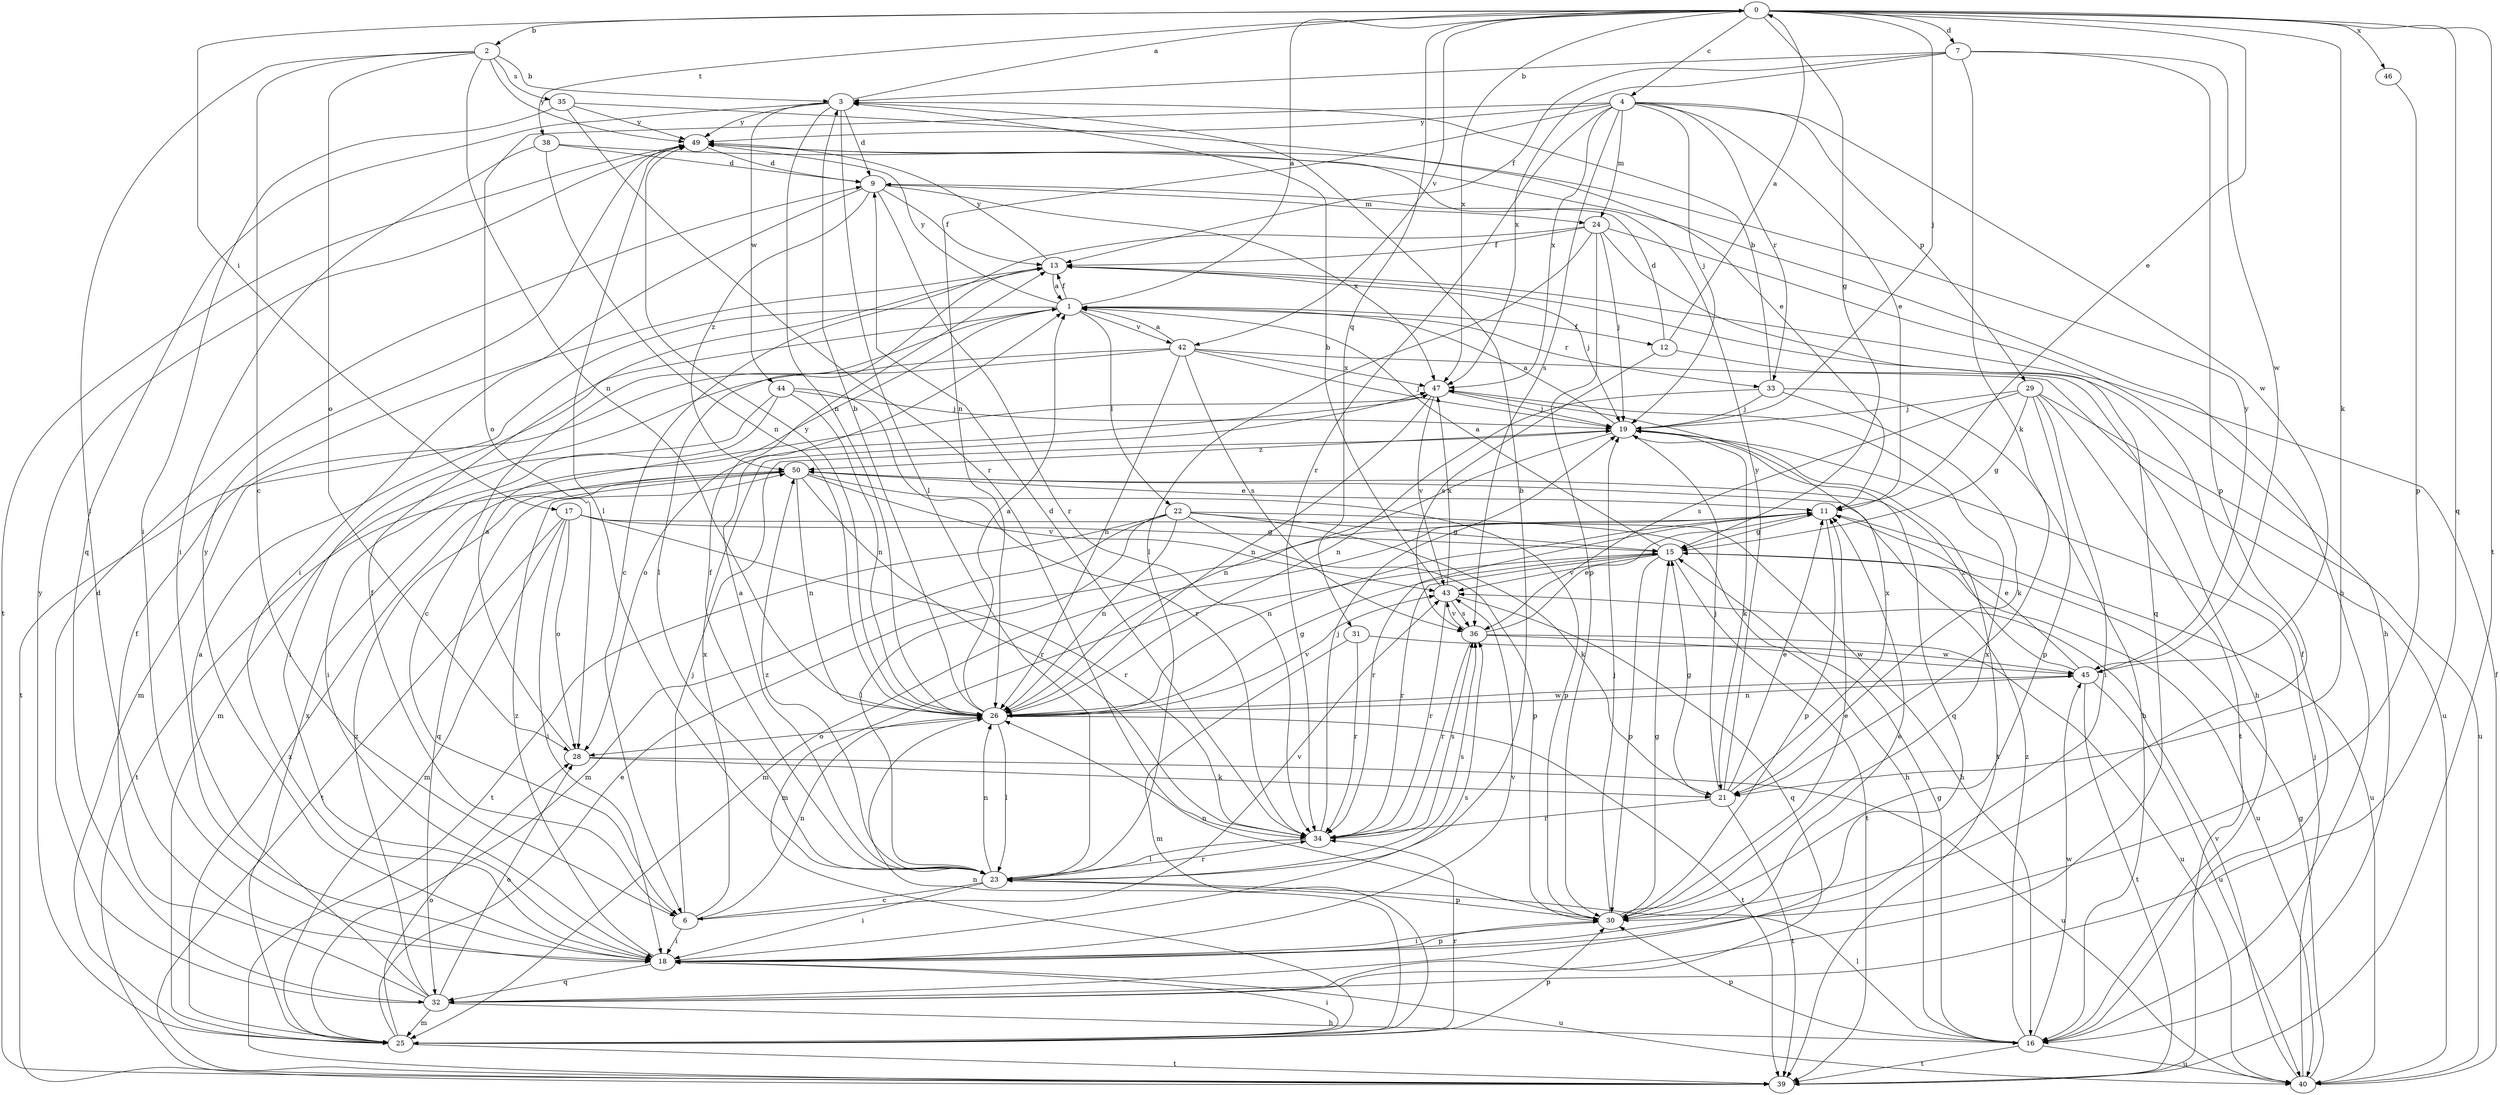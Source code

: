 strict digraph  {
0;
1;
2;
3;
4;
6;
7;
9;
11;
12;
13;
15;
16;
17;
18;
19;
21;
22;
23;
24;
25;
26;
28;
29;
30;
31;
32;
33;
34;
35;
36;
38;
39;
40;
42;
43;
44;
45;
46;
47;
49;
50;
0 -> 2  [label=b];
0 -> 4  [label=c];
0 -> 7  [label=d];
0 -> 11  [label=e];
0 -> 15  [label=g];
0 -> 17  [label=i];
0 -> 19  [label=j];
0 -> 21  [label=k];
0 -> 31  [label=q];
0 -> 32  [label=q];
0 -> 38  [label=t];
0 -> 39  [label=t];
0 -> 42  [label=v];
0 -> 46  [label=x];
0 -> 47  [label=x];
1 -> 0  [label=a];
1 -> 6  [label=c];
1 -> 12  [label=f];
1 -> 13  [label=f];
1 -> 22  [label=l];
1 -> 33  [label=r];
1 -> 39  [label=t];
1 -> 42  [label=v];
1 -> 49  [label=y];
2 -> 3  [label=b];
2 -> 6  [label=c];
2 -> 18  [label=i];
2 -> 26  [label=n];
2 -> 28  [label=o];
2 -> 35  [label=s];
2 -> 49  [label=y];
3 -> 0  [label=a];
3 -> 9  [label=d];
3 -> 23  [label=l];
3 -> 26  [label=n];
3 -> 32  [label=q];
3 -> 44  [label=w];
3 -> 49  [label=y];
4 -> 11  [label=e];
4 -> 19  [label=j];
4 -> 24  [label=m];
4 -> 26  [label=n];
4 -> 28  [label=o];
4 -> 29  [label=p];
4 -> 33  [label=r];
4 -> 34  [label=r];
4 -> 36  [label=s];
4 -> 45  [label=w];
4 -> 47  [label=x];
4 -> 49  [label=y];
6 -> 13  [label=f];
6 -> 18  [label=i];
6 -> 19  [label=j];
6 -> 26  [label=n];
6 -> 43  [label=v];
6 -> 47  [label=x];
7 -> 3  [label=b];
7 -> 13  [label=f];
7 -> 21  [label=k];
7 -> 30  [label=p];
7 -> 45  [label=w];
7 -> 47  [label=x];
9 -> 13  [label=f];
9 -> 18  [label=i];
9 -> 24  [label=m];
9 -> 34  [label=r];
9 -> 47  [label=x];
9 -> 50  [label=z];
11 -> 15  [label=g];
11 -> 25  [label=m];
11 -> 26  [label=n];
11 -> 30  [label=p];
11 -> 34  [label=r];
11 -> 40  [label=u];
12 -> 0  [label=a];
12 -> 9  [label=d];
12 -> 16  [label=h];
12 -> 36  [label=s];
13 -> 1  [label=a];
13 -> 19  [label=j];
13 -> 23  [label=l];
13 -> 49  [label=y];
15 -> 1  [label=a];
15 -> 25  [label=m];
15 -> 30  [label=p];
15 -> 34  [label=r];
15 -> 39  [label=t];
15 -> 40  [label=u];
15 -> 43  [label=v];
16 -> 13  [label=f];
16 -> 15  [label=g];
16 -> 23  [label=l];
16 -> 30  [label=p];
16 -> 39  [label=t];
16 -> 40  [label=u];
16 -> 45  [label=w];
16 -> 50  [label=z];
17 -> 15  [label=g];
17 -> 16  [label=h];
17 -> 18  [label=i];
17 -> 25  [label=m];
17 -> 28  [label=o];
17 -> 34  [label=r];
17 -> 39  [label=t];
18 -> 11  [label=e];
18 -> 30  [label=p];
18 -> 32  [label=q];
18 -> 36  [label=s];
18 -> 40  [label=u];
18 -> 43  [label=v];
18 -> 49  [label=y];
18 -> 50  [label=z];
19 -> 1  [label=a];
19 -> 21  [label=k];
19 -> 26  [label=n];
19 -> 32  [label=q];
19 -> 39  [label=t];
19 -> 50  [label=z];
21 -> 11  [label=e];
21 -> 15  [label=g];
21 -> 19  [label=j];
21 -> 34  [label=r];
21 -> 39  [label=t];
21 -> 47  [label=x];
21 -> 49  [label=y];
22 -> 15  [label=g];
22 -> 16  [label=h];
22 -> 21  [label=k];
22 -> 23  [label=l];
22 -> 25  [label=m];
22 -> 26  [label=n];
22 -> 30  [label=p];
22 -> 39  [label=t];
23 -> 1  [label=a];
23 -> 3  [label=b];
23 -> 6  [label=c];
23 -> 13  [label=f];
23 -> 18  [label=i];
23 -> 26  [label=n];
23 -> 30  [label=p];
23 -> 34  [label=r];
23 -> 36  [label=s];
23 -> 50  [label=z];
24 -> 6  [label=c];
24 -> 13  [label=f];
24 -> 16  [label=h];
24 -> 19  [label=j];
24 -> 23  [label=l];
24 -> 30  [label=p];
24 -> 32  [label=q];
25 -> 11  [label=e];
25 -> 18  [label=i];
25 -> 26  [label=n];
25 -> 28  [label=o];
25 -> 30  [label=p];
25 -> 34  [label=r];
25 -> 39  [label=t];
25 -> 47  [label=x];
25 -> 49  [label=y];
25 -> 50  [label=z];
26 -> 1  [label=a];
26 -> 3  [label=b];
26 -> 15  [label=g];
26 -> 23  [label=l];
26 -> 28  [label=o];
26 -> 39  [label=t];
26 -> 43  [label=v];
26 -> 45  [label=w];
26 -> 49  [label=y];
28 -> 1  [label=a];
28 -> 21  [label=k];
28 -> 40  [label=u];
29 -> 15  [label=g];
29 -> 18  [label=i];
29 -> 19  [label=j];
29 -> 30  [label=p];
29 -> 36  [label=s];
29 -> 39  [label=t];
29 -> 40  [label=u];
30 -> 11  [label=e];
30 -> 15  [label=g];
30 -> 18  [label=i];
30 -> 19  [label=j];
30 -> 26  [label=n];
30 -> 47  [label=x];
31 -> 25  [label=m];
31 -> 34  [label=r];
31 -> 45  [label=w];
32 -> 1  [label=a];
32 -> 9  [label=d];
32 -> 13  [label=f];
32 -> 16  [label=h];
32 -> 25  [label=m];
32 -> 28  [label=o];
32 -> 50  [label=z];
33 -> 3  [label=b];
33 -> 16  [label=h];
33 -> 19  [label=j];
33 -> 21  [label=k];
33 -> 26  [label=n];
34 -> 9  [label=d];
34 -> 19  [label=j];
34 -> 23  [label=l];
34 -> 36  [label=s];
35 -> 11  [label=e];
35 -> 18  [label=i];
35 -> 34  [label=r];
35 -> 49  [label=y];
36 -> 11  [label=e];
36 -> 34  [label=r];
36 -> 40  [label=u];
36 -> 43  [label=v];
36 -> 45  [label=w];
38 -> 9  [label=d];
38 -> 16  [label=h];
38 -> 18  [label=i];
38 -> 26  [label=n];
40 -> 13  [label=f];
40 -> 15  [label=g];
40 -> 19  [label=j];
40 -> 43  [label=v];
42 -> 1  [label=a];
42 -> 18  [label=i];
42 -> 19  [label=j];
42 -> 25  [label=m];
42 -> 26  [label=n];
42 -> 36  [label=s];
42 -> 40  [label=u];
42 -> 47  [label=x];
43 -> 3  [label=b];
43 -> 32  [label=q];
43 -> 34  [label=r];
43 -> 36  [label=s];
43 -> 47  [label=x];
44 -> 18  [label=i];
44 -> 19  [label=j];
44 -> 25  [label=m];
44 -> 26  [label=n];
44 -> 34  [label=r];
45 -> 11  [label=e];
45 -> 26  [label=n];
45 -> 39  [label=t];
45 -> 40  [label=u];
45 -> 49  [label=y];
45 -> 50  [label=z];
46 -> 30  [label=p];
47 -> 19  [label=j];
47 -> 26  [label=n];
47 -> 28  [label=o];
47 -> 43  [label=v];
49 -> 9  [label=d];
49 -> 23  [label=l];
49 -> 39  [label=t];
50 -> 11  [label=e];
50 -> 26  [label=n];
50 -> 30  [label=p];
50 -> 32  [label=q];
50 -> 34  [label=r];
50 -> 39  [label=t];
50 -> 43  [label=v];
}
